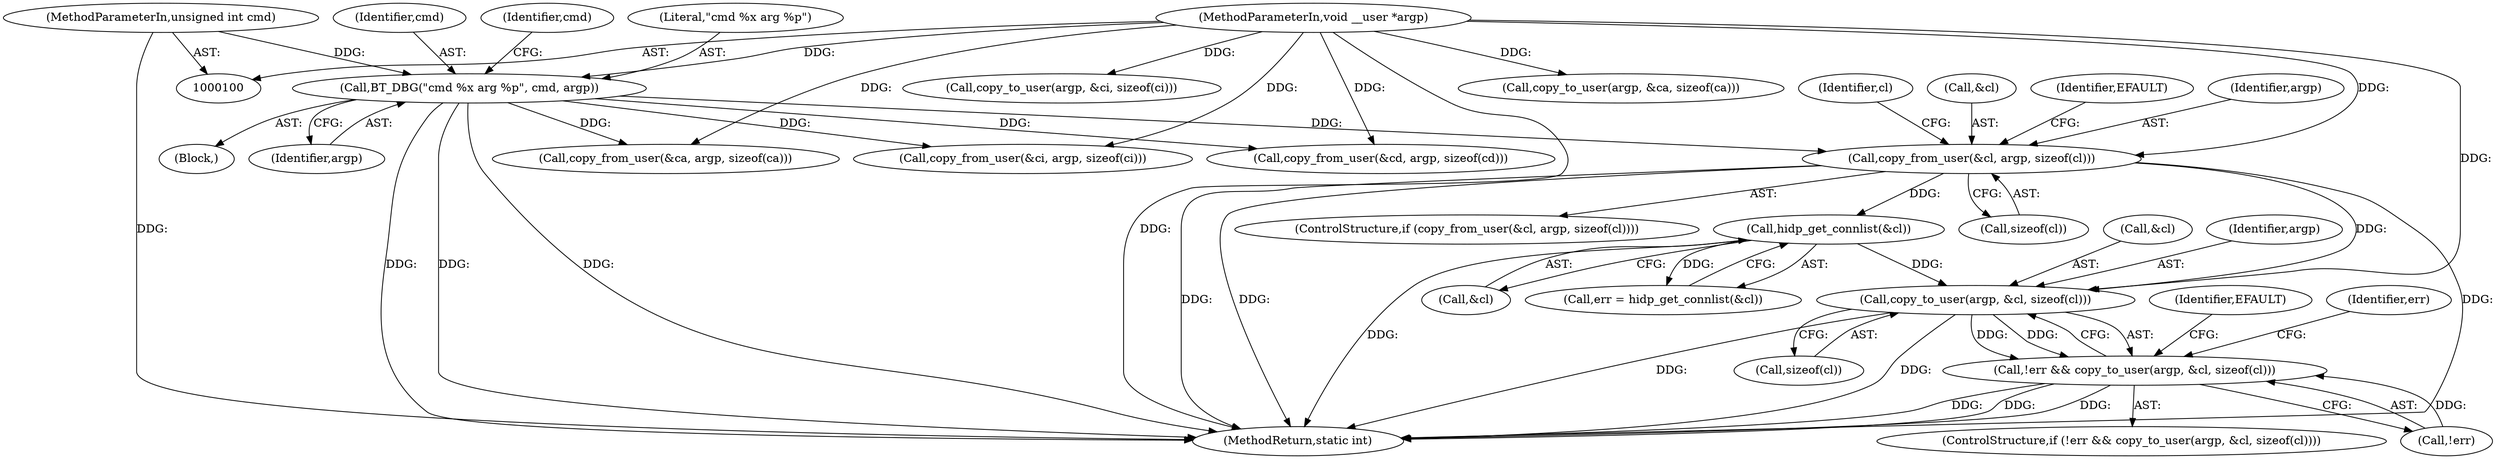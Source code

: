 digraph "0_linux_a1616a5ac99ede5d605047a9012481ce7ff18b16@API" {
"1000256" [label="(Call,copy_to_user(argp, &cl, sizeof(cl)))"];
"1000229" [label="(Call,copy_from_user(&cl, argp, sizeof(cl)))"];
"1000112" [label="(Call,BT_DBG(\"cmd %x arg %p\", cmd, argp))"];
"1000102" [label="(MethodParameterIn,unsigned int cmd)"];
"1000103" [label="(MethodParameterIn,void __user *argp)"];
"1000249" [label="(Call,hidp_get_connlist(&cl))"];
"1000253" [label="(Call,!err && copy_to_user(argp, &cl, sizeof(cl)))"];
"1000230" [label="(Call,&cl)"];
"1000112" [label="(Call,BT_DBG(\"cmd %x arg %p\", cmd, argp))"];
"1000114" [label="(Identifier,cmd)"];
"1000301" [label="(MethodReturn,static int)"];
"1000249" [label="(Call,hidp_get_connlist(&cl))"];
"1000237" [label="(Identifier,EFAULT)"];
"1000264" [label="(Identifier,EFAULT)"];
"1000228" [label="(ControlStructure,if (copy_from_user(&cl, argp, sizeof(cl))))"];
"1000232" [label="(Identifier,argp)"];
"1000102" [label="(MethodParameterIn,unsigned int cmd)"];
"1000256" [label="(Call,copy_to_user(argp, &cl, sizeof(cl)))"];
"1000233" [label="(Call,sizeof(cl))"];
"1000258" [label="(Call,&cl)"];
"1000252" [label="(ControlStructure,if (!err && copy_to_user(argp, &cl, sizeof(cl))))"];
"1000214" [label="(Call,copy_from_user(&cd, argp, sizeof(cd)))"];
"1000287" [label="(Call,copy_to_user(argp, &ci, sizeof(ci)))"];
"1000260" [label="(Call,sizeof(cl))"];
"1000229" [label="(Call,copy_from_user(&cl, argp, sizeof(cl)))"];
"1000253" [label="(Call,!err && copy_to_user(argp, &cl, sizeof(cl)))"];
"1000117" [label="(Identifier,cmd)"];
"1000254" [label="(Call,!err)"];
"1000241" [label="(Identifier,cl)"];
"1000269" [label="(Call,copy_from_user(&ci, argp, sizeof(ci)))"];
"1000266" [label="(Identifier,err)"];
"1000247" [label="(Call,err = hidp_get_connlist(&cl))"];
"1000104" [label="(Block,)"];
"1000115" [label="(Identifier,argp)"];
"1000103" [label="(MethodParameterIn,void __user *argp)"];
"1000189" [label="(Call,copy_to_user(argp, &ca, sizeof(ca)))"];
"1000257" [label="(Identifier,argp)"];
"1000113" [label="(Literal,\"cmd %x arg %p\")"];
"1000128" [label="(Call,copy_from_user(&ca, argp, sizeof(ca)))"];
"1000250" [label="(Call,&cl)"];
"1000256" -> "1000253"  [label="AST: "];
"1000256" -> "1000260"  [label="CFG: "];
"1000257" -> "1000256"  [label="AST: "];
"1000258" -> "1000256"  [label="AST: "];
"1000260" -> "1000256"  [label="AST: "];
"1000253" -> "1000256"  [label="CFG: "];
"1000256" -> "1000301"  [label="DDG: "];
"1000256" -> "1000301"  [label="DDG: "];
"1000256" -> "1000253"  [label="DDG: "];
"1000256" -> "1000253"  [label="DDG: "];
"1000229" -> "1000256"  [label="DDG: "];
"1000103" -> "1000256"  [label="DDG: "];
"1000249" -> "1000256"  [label="DDG: "];
"1000229" -> "1000228"  [label="AST: "];
"1000229" -> "1000233"  [label="CFG: "];
"1000230" -> "1000229"  [label="AST: "];
"1000232" -> "1000229"  [label="AST: "];
"1000233" -> "1000229"  [label="AST: "];
"1000237" -> "1000229"  [label="CFG: "];
"1000241" -> "1000229"  [label="CFG: "];
"1000229" -> "1000301"  [label="DDG: "];
"1000229" -> "1000301"  [label="DDG: "];
"1000229" -> "1000301"  [label="DDG: "];
"1000112" -> "1000229"  [label="DDG: "];
"1000103" -> "1000229"  [label="DDG: "];
"1000229" -> "1000249"  [label="DDG: "];
"1000112" -> "1000104"  [label="AST: "];
"1000112" -> "1000115"  [label="CFG: "];
"1000113" -> "1000112"  [label="AST: "];
"1000114" -> "1000112"  [label="AST: "];
"1000115" -> "1000112"  [label="AST: "];
"1000117" -> "1000112"  [label="CFG: "];
"1000112" -> "1000301"  [label="DDG: "];
"1000112" -> "1000301"  [label="DDG: "];
"1000112" -> "1000301"  [label="DDG: "];
"1000102" -> "1000112"  [label="DDG: "];
"1000103" -> "1000112"  [label="DDG: "];
"1000112" -> "1000128"  [label="DDG: "];
"1000112" -> "1000214"  [label="DDG: "];
"1000112" -> "1000269"  [label="DDG: "];
"1000102" -> "1000100"  [label="AST: "];
"1000102" -> "1000301"  [label="DDG: "];
"1000103" -> "1000100"  [label="AST: "];
"1000103" -> "1000301"  [label="DDG: "];
"1000103" -> "1000128"  [label="DDG: "];
"1000103" -> "1000189"  [label="DDG: "];
"1000103" -> "1000214"  [label="DDG: "];
"1000103" -> "1000269"  [label="DDG: "];
"1000103" -> "1000287"  [label="DDG: "];
"1000249" -> "1000247"  [label="AST: "];
"1000249" -> "1000250"  [label="CFG: "];
"1000250" -> "1000249"  [label="AST: "];
"1000247" -> "1000249"  [label="CFG: "];
"1000249" -> "1000301"  [label="DDG: "];
"1000249" -> "1000247"  [label="DDG: "];
"1000253" -> "1000252"  [label="AST: "];
"1000253" -> "1000254"  [label="CFG: "];
"1000254" -> "1000253"  [label="AST: "];
"1000264" -> "1000253"  [label="CFG: "];
"1000266" -> "1000253"  [label="CFG: "];
"1000253" -> "1000301"  [label="DDG: "];
"1000253" -> "1000301"  [label="DDG: "];
"1000253" -> "1000301"  [label="DDG: "];
"1000254" -> "1000253"  [label="DDG: "];
}
